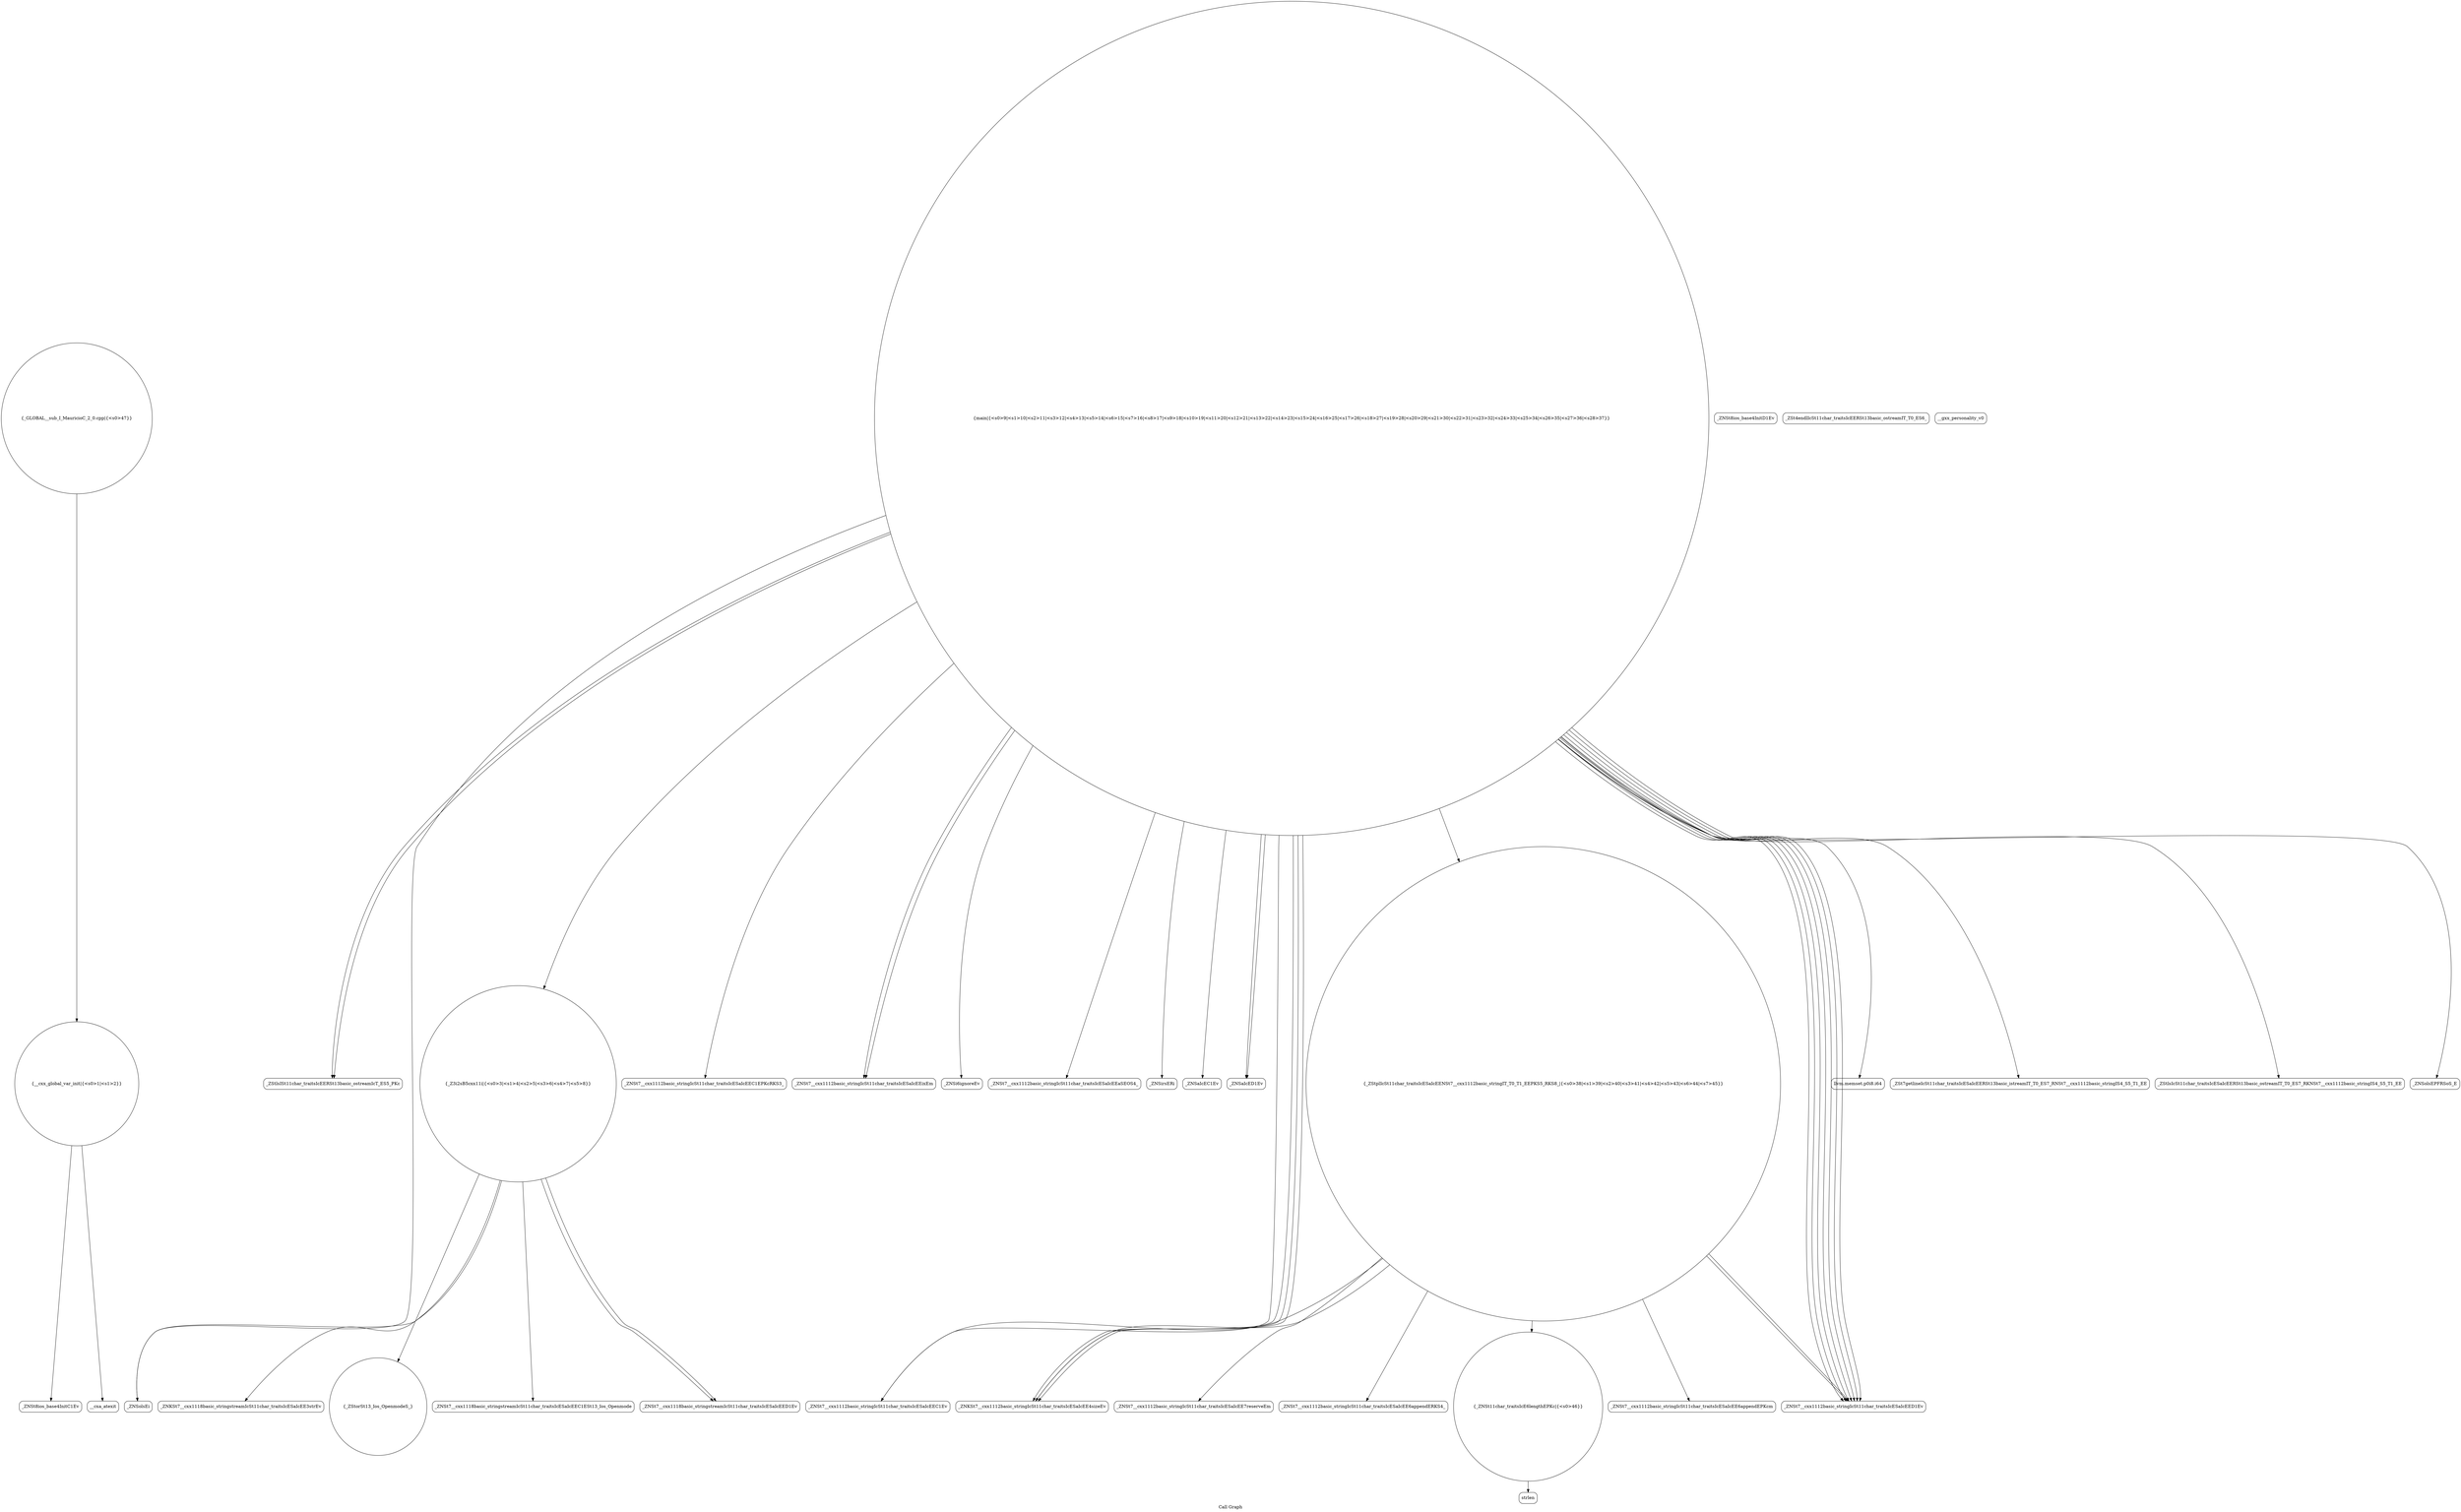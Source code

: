 digraph "Call Graph" {
	label="Call Graph";

	Node0x555655a44650 [shape=record,shape=circle,label="{__cxx_global_var_init|{<s0>1|<s1>2}}"];
	Node0x555655a44650:s0 -> Node0x555655a446d0[color=black];
	Node0x555655a44650:s1 -> Node0x555655aac570[color=black];
	Node0x555655aad0f0 [shape=record,shape=Mrecord,label="{_ZStlsISt11char_traitsIcEERSt13basic_ostreamIcT_ES5_PKc}"];
	Node0x555655aac770 [shape=record,shape=Mrecord,label="{_ZNSolsEi}"];
	Node0x555655aad470 [shape=record,shape=Mrecord,label="{strlen}"];
	Node0x555655aacaf0 [shape=record,shape=Mrecord,label="{_ZNSt7__cxx1112basic_stringIcSt11char_traitsIcESaIcEEC1EPKcRKS3_}"];
	Node0x555655aace70 [shape=record,shape=Mrecord,label="{_ZNSt7__cxx1112basic_stringIcSt11char_traitsIcESaIcEEixEm}"];
	Node0x555655aac4f0 [shape=record,shape=Mrecord,label="{_ZNSt8ios_base4InitD1Ev}"];
	Node0x555655aad1f0 [shape=record,shape=Mrecord,label="{_ZSt4endlIcSt11char_traitsIcEERSt13basic_ostreamIT_T0_ES6_}"];
	Node0x555655aac870 [shape=record,shape=Mrecord,label="{_ZNKSt7__cxx1118basic_stringstreamIcSt11char_traitsIcESaIcEE3strEv}"];
	Node0x555655aacbf0 [shape=record,shape=Mrecord,label="{_ZNSi6ignoreEv}"];
	Node0x555655aacf70 [shape=record,shape=Mrecord,label="{_ZNSt7__cxx1112basic_stringIcSt11char_traitsIcESaIcEEaSEOS4_}"];
	Node0x555655aac5f0 [shape=record,shape=circle,label="{_Z3i2sB5cxx11i|{<s0>3|<s1>4|<s2>5|<s3>6|<s4>7|<s5>8}}"];
	Node0x555655aac5f0:s0 -> Node0x555655aac670[color=black];
	Node0x555655aac5f0:s1 -> Node0x555655aac6f0[color=black];
	Node0x555655aac5f0:s2 -> Node0x555655aac770[color=black];
	Node0x555655aac5f0:s3 -> Node0x555655aac870[color=black];
	Node0x555655aac5f0:s4 -> Node0x555655aac8f0[color=black];
	Node0x555655aac5f0:s5 -> Node0x555655aac8f0[color=black];
	Node0x555655aad2f0 [shape=record,shape=Mrecord,label="{_ZNSt7__cxx1112basic_stringIcSt11char_traitsIcESaIcEE7reserveEm}"];
	Node0x555655aac970 [shape=record,shape=circle,label="{main|{<s0>9|<s1>10|<s2>11|<s3>12|<s4>13|<s5>14|<s6>15|<s7>16|<s8>17|<s9>18|<s10>19|<s11>20|<s12>21|<s13>22|<s14>23|<s15>24|<s16>25|<s17>26|<s18>27|<s19>28|<s20>29|<s21>30|<s22>31|<s23>32|<s24>33|<s25>34|<s26>35|<s27>36|<s28>37}}"];
	Node0x555655aac970:s0 -> Node0x555655aac9f0[color=black];
	Node0x555655aac970:s1 -> Node0x555655aaca70[color=black];
	Node0x555655aac970:s2 -> Node0x555655aacaf0[color=black];
	Node0x555655aac970:s3 -> Node0x555655aacb70[color=black];
	Node0x555655aac970:s4 -> Node0x555655aacbf0[color=black];
	Node0x555655aac970:s5 -> Node0x555655aacc70[color=black];
	Node0x555655aac970:s6 -> Node0x555655aaccf0[color=black];
	Node0x555655aac970:s7 -> Node0x555655aacd70[color=black];
	Node0x555655aac970:s8 -> Node0x555655aacdf0[color=black];
	Node0x555655aac970:s9 -> Node0x555655aacb70[color=black];
	Node0x555655aac970:s10 -> Node0x555655aacdf0[color=black];
	Node0x555655aac970:s11 -> Node0x555655aace70[color=black];
	Node0x555655aac970:s12 -> Node0x555655aace70[color=black];
	Node0x555655aac970:s13 -> Node0x555655aac5f0[color=black];
	Node0x555655aac970:s14 -> Node0x555655aacdf0[color=black];
	Node0x555655aac970:s15 -> Node0x555655aacef0[color=black];
	Node0x555655aac970:s16 -> Node0x555655aacf70[color=black];
	Node0x555655aac970:s17 -> Node0x555655aacff0[color=black];
	Node0x555655aac970:s18 -> Node0x555655aacff0[color=black];
	Node0x555655aac970:s19 -> Node0x555655aad0f0[color=black];
	Node0x555655aac970:s20 -> Node0x555655aac770[color=black];
	Node0x555655aac970:s21 -> Node0x555655aad0f0[color=black];
	Node0x555655aac970:s22 -> Node0x555655aad070[color=black];
	Node0x555655aac970:s23 -> Node0x555655aad170[color=black];
	Node0x555655aac970:s24 -> Node0x555655aacff0[color=black];
	Node0x555655aac970:s25 -> Node0x555655aacff0[color=black];
	Node0x555655aac970:s26 -> Node0x555655aacff0[color=black];
	Node0x555655aac970:s27 -> Node0x555655aacff0[color=black];
	Node0x555655aac970:s28 -> Node0x555655aacff0[color=black];
	Node0x555655aaccf0 [shape=record,shape=Mrecord,label="{llvm.memset.p0i8.i64}"];
	Node0x555655aad070 [shape=record,shape=Mrecord,label="{_ZStlsIcSt11char_traitsIcESaIcEERSt13basic_ostreamIT_T0_ES7_RKNSt7__cxx1112basic_stringIS4_S5_T1_EE}"];
	Node0x555655aac6f0 [shape=record,shape=Mrecord,label="{_ZNSt7__cxx1118basic_stringstreamIcSt11char_traitsIcESaIcEEC1ESt13_Ios_Openmode}"];
	Node0x555655aad3f0 [shape=record,shape=Mrecord,label="{_ZNSt7__cxx1112basic_stringIcSt11char_traitsIcESaIcEE6appendERKS4_}"];
	Node0x555655aaca70 [shape=record,shape=Mrecord,label="{_ZNSaIcEC1Ev}"];
	Node0x555655aacdf0 [shape=record,shape=Mrecord,label="{_ZNKSt7__cxx1112basic_stringIcSt11char_traitsIcESaIcEE4sizeEv}"];
	Node0x555655a446d0 [shape=record,shape=Mrecord,label="{_ZNSt8ios_base4InitC1Ev}"];
	Node0x555655aad170 [shape=record,shape=Mrecord,label="{_ZNSolsEPFRSoS_E}"];
	Node0x555655aac7f0 [shape=record,shape=Mrecord,label="{__gxx_personality_v0}"];
	Node0x555655aad4f0 [shape=record,shape=circle,label="{_GLOBAL__sub_I_MauricioC_2_0.cpp|{<s0>47}}"];
	Node0x555655aad4f0:s0 -> Node0x555655a44650[color=black];
	Node0x555655aacb70 [shape=record,shape=Mrecord,label="{_ZNSaIcED1Ev}"];
	Node0x555655aacef0 [shape=record,shape=circle,label="{_ZStplIcSt11char_traitsIcESaIcEENSt7__cxx1112basic_stringIT_T0_T1_EEPKS5_RKS8_|{<s0>38|<s1>39|<s2>40|<s3>41|<s4>42|<s5>43|<s6>44|<s7>45}}"];
	Node0x555655aacef0:s0 -> Node0x555655aad270[color=black];
	Node0x555655aacef0:s1 -> Node0x555655aacc70[color=black];
	Node0x555655aacef0:s2 -> Node0x555655aacdf0[color=black];
	Node0x555655aacef0:s3 -> Node0x555655aad2f0[color=black];
	Node0x555655aacef0:s4 -> Node0x555655aad370[color=black];
	Node0x555655aacef0:s5 -> Node0x555655aad3f0[color=black];
	Node0x555655aacef0:s6 -> Node0x555655aacff0[color=black];
	Node0x555655aacef0:s7 -> Node0x555655aacff0[color=black];
	Node0x555655aac570 [shape=record,shape=Mrecord,label="{__cxa_atexit}"];
	Node0x555655aad270 [shape=record,shape=circle,label="{_ZNSt11char_traitsIcE6lengthEPKc|{<s0>46}}"];
	Node0x555655aad270:s0 -> Node0x555655aad470[color=black];
	Node0x555655aac8f0 [shape=record,shape=Mrecord,label="{_ZNSt7__cxx1118basic_stringstreamIcSt11char_traitsIcESaIcEED1Ev}"];
	Node0x555655aacc70 [shape=record,shape=Mrecord,label="{_ZNSt7__cxx1112basic_stringIcSt11char_traitsIcESaIcEEC1Ev}"];
	Node0x555655aacff0 [shape=record,shape=Mrecord,label="{_ZNSt7__cxx1112basic_stringIcSt11char_traitsIcESaIcEED1Ev}"];
	Node0x555655aac670 [shape=record,shape=circle,label="{_ZStorSt13_Ios_OpenmodeS_}"];
	Node0x555655aad370 [shape=record,shape=Mrecord,label="{_ZNSt7__cxx1112basic_stringIcSt11char_traitsIcESaIcEE6appendEPKcm}"];
	Node0x555655aac9f0 [shape=record,shape=Mrecord,label="{_ZNSirsERi}"];
	Node0x555655aacd70 [shape=record,shape=Mrecord,label="{_ZSt7getlineIcSt11char_traitsIcESaIcEERSt13basic_istreamIT_T0_ES7_RNSt7__cxx1112basic_stringIS4_S5_T1_EE}"];
}
